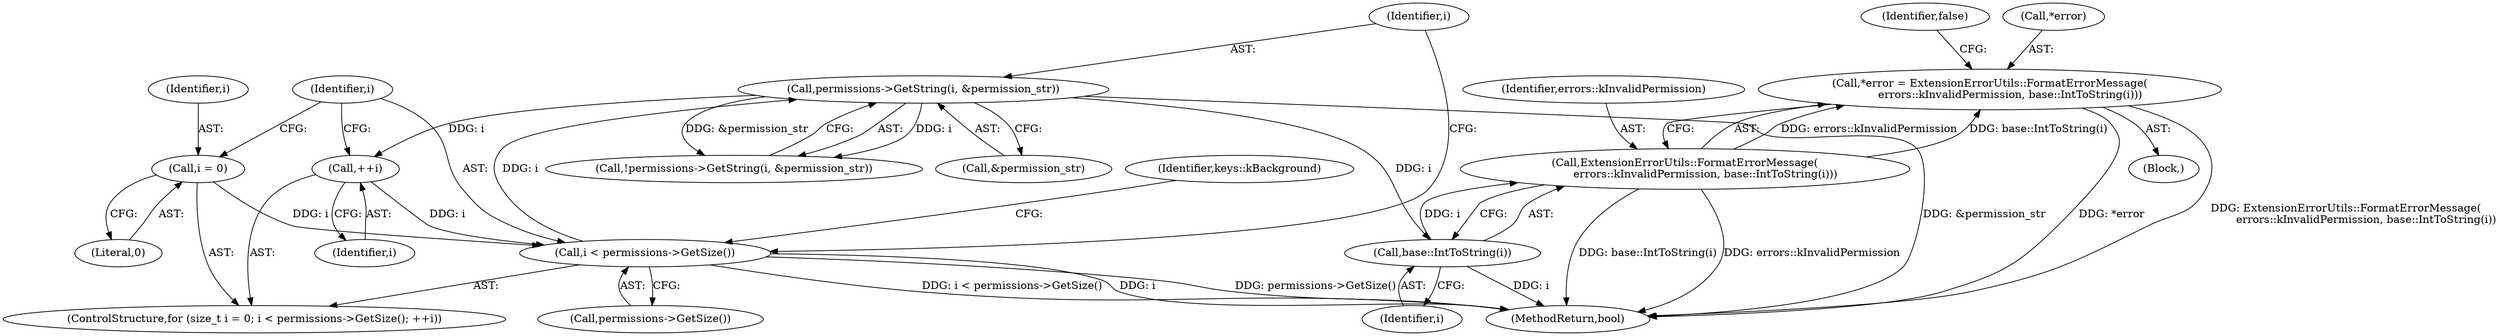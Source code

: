 digraph "0_Chrome_697cd7e2ce2535696f1b9e5cfb474cc36a734747@pointer" {
"1001392" [label="(Call,*error = ExtensionErrorUtils::FormatErrorMessage(\n            errors::kInvalidPermission, base::IntToString(i)))"];
"1001395" [label="(Call,ExtensionErrorUtils::FormatErrorMessage(\n            errors::kInvalidPermission, base::IntToString(i)))"];
"1001397" [label="(Call,base::IntToString(i))"];
"1001387" [label="(Call,permissions->GetString(i, &permission_str))"];
"1001378" [label="(Call,i < permissions->GetSize())"];
"1001381" [label="(Call,++i)"];
"1001375" [label="(Call,i = 0)"];
"1001392" [label="(Call,*error = ExtensionErrorUtils::FormatErrorMessage(\n            errors::kInvalidPermission, base::IntToString(i)))"];
"1001388" [label="(Identifier,i)"];
"1001397" [label="(Call,base::IntToString(i))"];
"1001382" [label="(Identifier,i)"];
"1001389" [label="(Call,&permission_str)"];
"1001373" [label="(ControlStructure,for (size_t i = 0; i < permissions->GetSize(); ++i))"];
"1001378" [label="(Call,i < permissions->GetSize())"];
"1001395" [label="(Call,ExtensionErrorUtils::FormatErrorMessage(\n            errors::kInvalidPermission, base::IntToString(i)))"];
"1001396" [label="(Identifier,errors::kInvalidPermission)"];
"1001387" [label="(Call,permissions->GetString(i, &permission_str))"];
"1001393" [label="(Call,*error)"];
"1001377" [label="(Literal,0)"];
"1001376" [label="(Identifier,i)"];
"1001381" [label="(Call,++i)"];
"1001375" [label="(Call,i = 0)"];
"1001386" [label="(Call,!permissions->GetString(i, &permission_str))"];
"1001391" [label="(Block,)"];
"1002005" [label="(MethodReturn,bool)"];
"1001379" [label="(Identifier,i)"];
"1001380" [label="(Call,permissions->GetSize())"];
"1001510" [label="(Identifier,keys::kBackground)"];
"1001398" [label="(Identifier,i)"];
"1001400" [label="(Identifier,false)"];
"1001392" -> "1001391"  [label="AST: "];
"1001392" -> "1001395"  [label="CFG: "];
"1001393" -> "1001392"  [label="AST: "];
"1001395" -> "1001392"  [label="AST: "];
"1001400" -> "1001392"  [label="CFG: "];
"1001392" -> "1002005"  [label="DDG: *error"];
"1001392" -> "1002005"  [label="DDG: ExtensionErrorUtils::FormatErrorMessage(\n            errors::kInvalidPermission, base::IntToString(i))"];
"1001395" -> "1001392"  [label="DDG: errors::kInvalidPermission"];
"1001395" -> "1001392"  [label="DDG: base::IntToString(i)"];
"1001395" -> "1001397"  [label="CFG: "];
"1001396" -> "1001395"  [label="AST: "];
"1001397" -> "1001395"  [label="AST: "];
"1001395" -> "1002005"  [label="DDG: base::IntToString(i)"];
"1001395" -> "1002005"  [label="DDG: errors::kInvalidPermission"];
"1001397" -> "1001395"  [label="DDG: i"];
"1001397" -> "1001398"  [label="CFG: "];
"1001398" -> "1001397"  [label="AST: "];
"1001397" -> "1002005"  [label="DDG: i"];
"1001387" -> "1001397"  [label="DDG: i"];
"1001387" -> "1001386"  [label="AST: "];
"1001387" -> "1001389"  [label="CFG: "];
"1001388" -> "1001387"  [label="AST: "];
"1001389" -> "1001387"  [label="AST: "];
"1001386" -> "1001387"  [label="CFG: "];
"1001387" -> "1002005"  [label="DDG: &permission_str"];
"1001387" -> "1001381"  [label="DDG: i"];
"1001387" -> "1001386"  [label="DDG: i"];
"1001387" -> "1001386"  [label="DDG: &permission_str"];
"1001378" -> "1001387"  [label="DDG: i"];
"1001378" -> "1001373"  [label="AST: "];
"1001378" -> "1001380"  [label="CFG: "];
"1001379" -> "1001378"  [label="AST: "];
"1001380" -> "1001378"  [label="AST: "];
"1001388" -> "1001378"  [label="CFG: "];
"1001510" -> "1001378"  [label="CFG: "];
"1001378" -> "1002005"  [label="DDG: permissions->GetSize()"];
"1001378" -> "1002005"  [label="DDG: i < permissions->GetSize()"];
"1001378" -> "1002005"  [label="DDG: i"];
"1001381" -> "1001378"  [label="DDG: i"];
"1001375" -> "1001378"  [label="DDG: i"];
"1001381" -> "1001373"  [label="AST: "];
"1001381" -> "1001382"  [label="CFG: "];
"1001382" -> "1001381"  [label="AST: "];
"1001379" -> "1001381"  [label="CFG: "];
"1001375" -> "1001373"  [label="AST: "];
"1001375" -> "1001377"  [label="CFG: "];
"1001376" -> "1001375"  [label="AST: "];
"1001377" -> "1001375"  [label="AST: "];
"1001379" -> "1001375"  [label="CFG: "];
}
